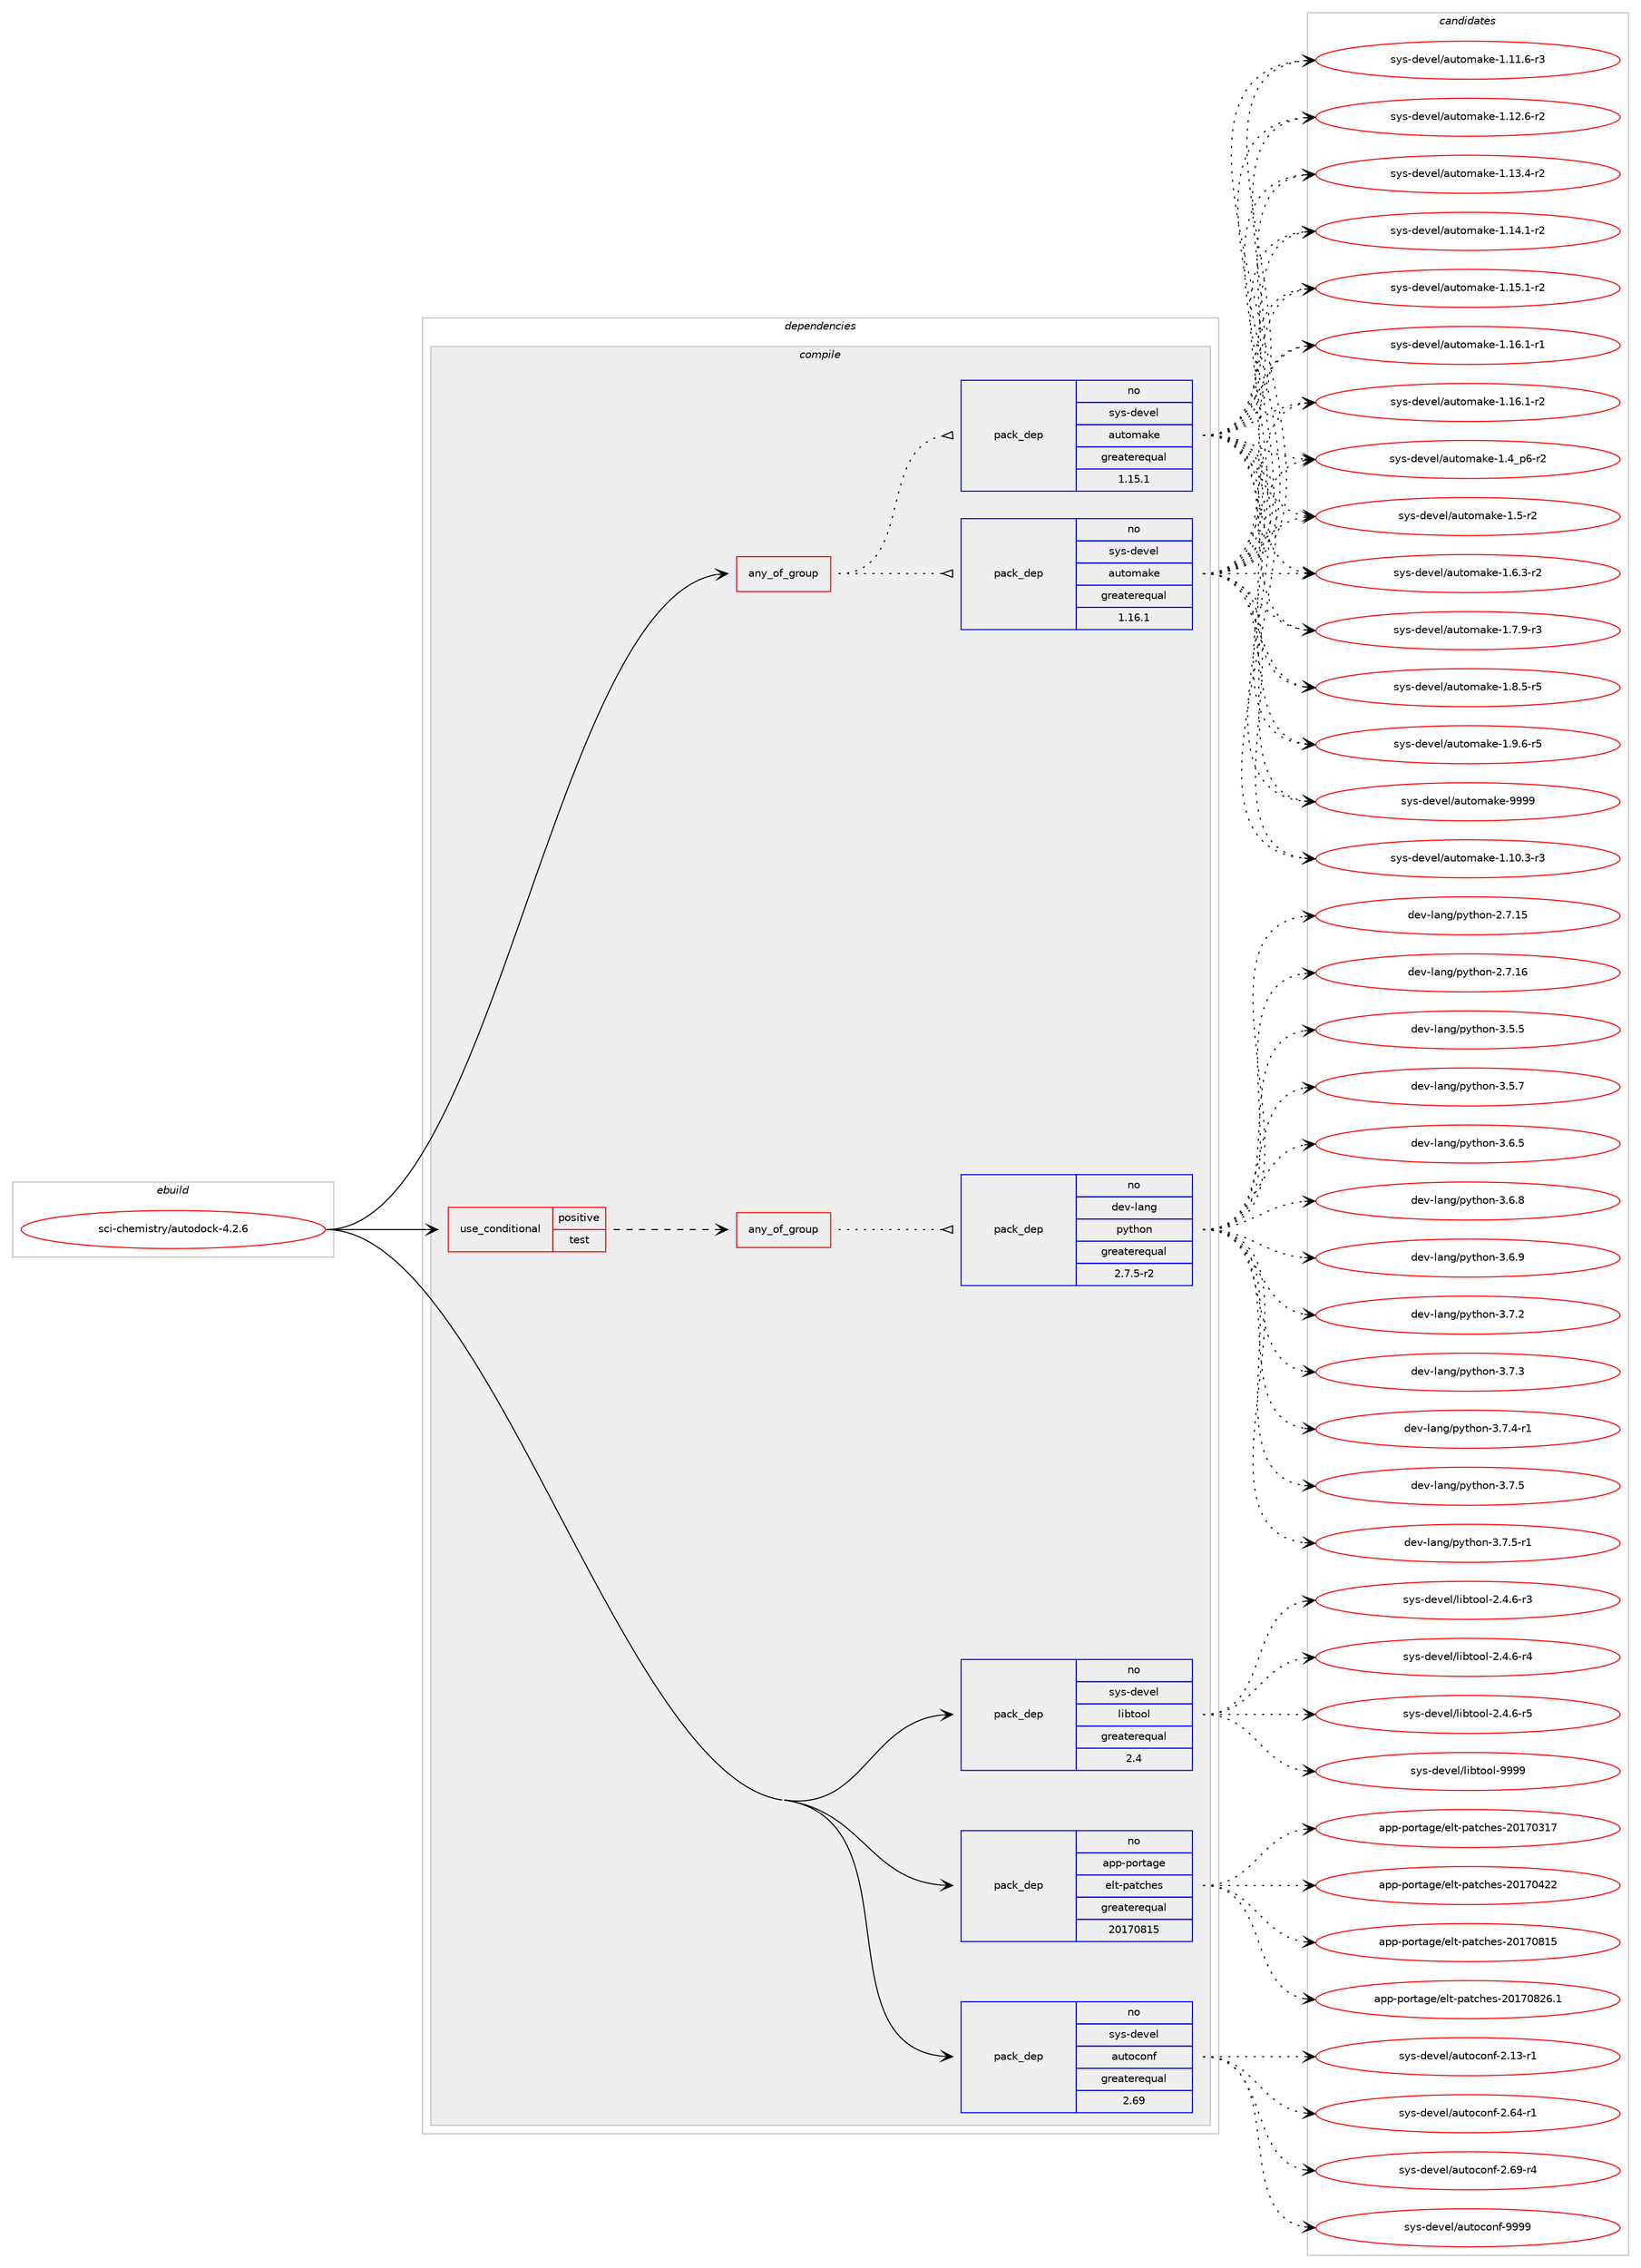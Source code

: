 digraph prolog {

# *************
# Graph options
# *************

newrank=true;
concentrate=true;
compound=true;
graph [rankdir=LR,fontname=Helvetica,fontsize=10,ranksep=1.5];#, ranksep=2.5, nodesep=0.2];
edge  [arrowhead=vee];
node  [fontname=Helvetica,fontsize=10];

# **********
# The ebuild
# **********

subgraph cluster_leftcol {
color=gray;
rank=same;
label=<<i>ebuild</i>>;
id [label="sci-chemistry/autodock-4.2.6", color=red, width=4, href="../sci-chemistry/autodock-4.2.6.svg"];
}

# ****************
# The dependencies
# ****************

subgraph cluster_midcol {
color=gray;
label=<<i>dependencies</i>>;
subgraph cluster_compile {
fillcolor="#eeeeee";
style=filled;
label=<<i>compile</i>>;
subgraph any14518 {
dependency851192 [label=<<TABLE BORDER="0" CELLBORDER="1" CELLSPACING="0" CELLPADDING="4"><TR><TD CELLPADDING="10">any_of_group</TD></TR></TABLE>>, shape=none, color=red];subgraph pack629286 {
dependency851193 [label=<<TABLE BORDER="0" CELLBORDER="1" CELLSPACING="0" CELLPADDING="4" WIDTH="220"><TR><TD ROWSPAN="6" CELLPADDING="30">pack_dep</TD></TR><TR><TD WIDTH="110">no</TD></TR><TR><TD>sys-devel</TD></TR><TR><TD>automake</TD></TR><TR><TD>greaterequal</TD></TR><TR><TD>1.16.1</TD></TR></TABLE>>, shape=none, color=blue];
}
dependency851192:e -> dependency851193:w [weight=20,style="dotted",arrowhead="oinv"];
subgraph pack629287 {
dependency851194 [label=<<TABLE BORDER="0" CELLBORDER="1" CELLSPACING="0" CELLPADDING="4" WIDTH="220"><TR><TD ROWSPAN="6" CELLPADDING="30">pack_dep</TD></TR><TR><TD WIDTH="110">no</TD></TR><TR><TD>sys-devel</TD></TR><TR><TD>automake</TD></TR><TR><TD>greaterequal</TD></TR><TR><TD>1.15.1</TD></TR></TABLE>>, shape=none, color=blue];
}
dependency851192:e -> dependency851194:w [weight=20,style="dotted",arrowhead="oinv"];
}
id:e -> dependency851192:w [weight=20,style="solid",arrowhead="vee"];
subgraph cond206880 {
dependency851195 [label=<<TABLE BORDER="0" CELLBORDER="1" CELLSPACING="0" CELLPADDING="4"><TR><TD ROWSPAN="3" CELLPADDING="10">use_conditional</TD></TR><TR><TD>positive</TD></TR><TR><TD>test</TD></TR></TABLE>>, shape=none, color=red];
subgraph any14519 {
dependency851196 [label=<<TABLE BORDER="0" CELLBORDER="1" CELLSPACING="0" CELLPADDING="4"><TR><TD CELLPADDING="10">any_of_group</TD></TR></TABLE>>, shape=none, color=red];subgraph pack629288 {
dependency851197 [label=<<TABLE BORDER="0" CELLBORDER="1" CELLSPACING="0" CELLPADDING="4" WIDTH="220"><TR><TD ROWSPAN="6" CELLPADDING="30">pack_dep</TD></TR><TR><TD WIDTH="110">no</TD></TR><TR><TD>dev-lang</TD></TR><TR><TD>python</TD></TR><TR><TD>greaterequal</TD></TR><TR><TD>2.7.5-r2</TD></TR></TABLE>>, shape=none, color=blue];
}
dependency851196:e -> dependency851197:w [weight=20,style="dotted",arrowhead="oinv"];
}
dependency851195:e -> dependency851196:w [weight=20,style="dashed",arrowhead="vee"];
}
id:e -> dependency851195:w [weight=20,style="solid",arrowhead="vee"];
subgraph pack629289 {
dependency851198 [label=<<TABLE BORDER="0" CELLBORDER="1" CELLSPACING="0" CELLPADDING="4" WIDTH="220"><TR><TD ROWSPAN="6" CELLPADDING="30">pack_dep</TD></TR><TR><TD WIDTH="110">no</TD></TR><TR><TD>app-portage</TD></TR><TR><TD>elt-patches</TD></TR><TR><TD>greaterequal</TD></TR><TR><TD>20170815</TD></TR></TABLE>>, shape=none, color=blue];
}
id:e -> dependency851198:w [weight=20,style="solid",arrowhead="vee"];
subgraph pack629290 {
dependency851199 [label=<<TABLE BORDER="0" CELLBORDER="1" CELLSPACING="0" CELLPADDING="4" WIDTH="220"><TR><TD ROWSPAN="6" CELLPADDING="30">pack_dep</TD></TR><TR><TD WIDTH="110">no</TD></TR><TR><TD>sys-devel</TD></TR><TR><TD>autoconf</TD></TR><TR><TD>greaterequal</TD></TR><TR><TD>2.69</TD></TR></TABLE>>, shape=none, color=blue];
}
id:e -> dependency851199:w [weight=20,style="solid",arrowhead="vee"];
subgraph pack629291 {
dependency851200 [label=<<TABLE BORDER="0" CELLBORDER="1" CELLSPACING="0" CELLPADDING="4" WIDTH="220"><TR><TD ROWSPAN="6" CELLPADDING="30">pack_dep</TD></TR><TR><TD WIDTH="110">no</TD></TR><TR><TD>sys-devel</TD></TR><TR><TD>libtool</TD></TR><TR><TD>greaterequal</TD></TR><TR><TD>2.4</TD></TR></TABLE>>, shape=none, color=blue];
}
id:e -> dependency851200:w [weight=20,style="solid",arrowhead="vee"];
}
subgraph cluster_compileandrun {
fillcolor="#eeeeee";
style=filled;
label=<<i>compile and run</i>>;
}
subgraph cluster_run {
fillcolor="#eeeeee";
style=filled;
label=<<i>run</i>>;
}
}

# **************
# The candidates
# **************

subgraph cluster_choices {
rank=same;
color=gray;
label=<<i>candidates</i>>;

subgraph choice629286 {
color=black;
nodesep=1;
choice11512111545100101118101108479711711611110997107101454946494846514511451 [label="sys-devel/automake-1.10.3-r3", color=red, width=4,href="../sys-devel/automake-1.10.3-r3.svg"];
choice11512111545100101118101108479711711611110997107101454946494946544511451 [label="sys-devel/automake-1.11.6-r3", color=red, width=4,href="../sys-devel/automake-1.11.6-r3.svg"];
choice11512111545100101118101108479711711611110997107101454946495046544511450 [label="sys-devel/automake-1.12.6-r2", color=red, width=4,href="../sys-devel/automake-1.12.6-r2.svg"];
choice11512111545100101118101108479711711611110997107101454946495146524511450 [label="sys-devel/automake-1.13.4-r2", color=red, width=4,href="../sys-devel/automake-1.13.4-r2.svg"];
choice11512111545100101118101108479711711611110997107101454946495246494511450 [label="sys-devel/automake-1.14.1-r2", color=red, width=4,href="../sys-devel/automake-1.14.1-r2.svg"];
choice11512111545100101118101108479711711611110997107101454946495346494511450 [label="sys-devel/automake-1.15.1-r2", color=red, width=4,href="../sys-devel/automake-1.15.1-r2.svg"];
choice11512111545100101118101108479711711611110997107101454946495446494511449 [label="sys-devel/automake-1.16.1-r1", color=red, width=4,href="../sys-devel/automake-1.16.1-r1.svg"];
choice11512111545100101118101108479711711611110997107101454946495446494511450 [label="sys-devel/automake-1.16.1-r2", color=red, width=4,href="../sys-devel/automake-1.16.1-r2.svg"];
choice115121115451001011181011084797117116111109971071014549465295112544511450 [label="sys-devel/automake-1.4_p6-r2", color=red, width=4,href="../sys-devel/automake-1.4_p6-r2.svg"];
choice11512111545100101118101108479711711611110997107101454946534511450 [label="sys-devel/automake-1.5-r2", color=red, width=4,href="../sys-devel/automake-1.5-r2.svg"];
choice115121115451001011181011084797117116111109971071014549465446514511450 [label="sys-devel/automake-1.6.3-r2", color=red, width=4,href="../sys-devel/automake-1.6.3-r2.svg"];
choice115121115451001011181011084797117116111109971071014549465546574511451 [label="sys-devel/automake-1.7.9-r3", color=red, width=4,href="../sys-devel/automake-1.7.9-r3.svg"];
choice115121115451001011181011084797117116111109971071014549465646534511453 [label="sys-devel/automake-1.8.5-r5", color=red, width=4,href="../sys-devel/automake-1.8.5-r5.svg"];
choice115121115451001011181011084797117116111109971071014549465746544511453 [label="sys-devel/automake-1.9.6-r5", color=red, width=4,href="../sys-devel/automake-1.9.6-r5.svg"];
choice115121115451001011181011084797117116111109971071014557575757 [label="sys-devel/automake-9999", color=red, width=4,href="../sys-devel/automake-9999.svg"];
dependency851193:e -> choice11512111545100101118101108479711711611110997107101454946494846514511451:w [style=dotted,weight="100"];
dependency851193:e -> choice11512111545100101118101108479711711611110997107101454946494946544511451:w [style=dotted,weight="100"];
dependency851193:e -> choice11512111545100101118101108479711711611110997107101454946495046544511450:w [style=dotted,weight="100"];
dependency851193:e -> choice11512111545100101118101108479711711611110997107101454946495146524511450:w [style=dotted,weight="100"];
dependency851193:e -> choice11512111545100101118101108479711711611110997107101454946495246494511450:w [style=dotted,weight="100"];
dependency851193:e -> choice11512111545100101118101108479711711611110997107101454946495346494511450:w [style=dotted,weight="100"];
dependency851193:e -> choice11512111545100101118101108479711711611110997107101454946495446494511449:w [style=dotted,weight="100"];
dependency851193:e -> choice11512111545100101118101108479711711611110997107101454946495446494511450:w [style=dotted,weight="100"];
dependency851193:e -> choice115121115451001011181011084797117116111109971071014549465295112544511450:w [style=dotted,weight="100"];
dependency851193:e -> choice11512111545100101118101108479711711611110997107101454946534511450:w [style=dotted,weight="100"];
dependency851193:e -> choice115121115451001011181011084797117116111109971071014549465446514511450:w [style=dotted,weight="100"];
dependency851193:e -> choice115121115451001011181011084797117116111109971071014549465546574511451:w [style=dotted,weight="100"];
dependency851193:e -> choice115121115451001011181011084797117116111109971071014549465646534511453:w [style=dotted,weight="100"];
dependency851193:e -> choice115121115451001011181011084797117116111109971071014549465746544511453:w [style=dotted,weight="100"];
dependency851193:e -> choice115121115451001011181011084797117116111109971071014557575757:w [style=dotted,weight="100"];
}
subgraph choice629287 {
color=black;
nodesep=1;
choice11512111545100101118101108479711711611110997107101454946494846514511451 [label="sys-devel/automake-1.10.3-r3", color=red, width=4,href="../sys-devel/automake-1.10.3-r3.svg"];
choice11512111545100101118101108479711711611110997107101454946494946544511451 [label="sys-devel/automake-1.11.6-r3", color=red, width=4,href="../sys-devel/automake-1.11.6-r3.svg"];
choice11512111545100101118101108479711711611110997107101454946495046544511450 [label="sys-devel/automake-1.12.6-r2", color=red, width=4,href="../sys-devel/automake-1.12.6-r2.svg"];
choice11512111545100101118101108479711711611110997107101454946495146524511450 [label="sys-devel/automake-1.13.4-r2", color=red, width=4,href="../sys-devel/automake-1.13.4-r2.svg"];
choice11512111545100101118101108479711711611110997107101454946495246494511450 [label="sys-devel/automake-1.14.1-r2", color=red, width=4,href="../sys-devel/automake-1.14.1-r2.svg"];
choice11512111545100101118101108479711711611110997107101454946495346494511450 [label="sys-devel/automake-1.15.1-r2", color=red, width=4,href="../sys-devel/automake-1.15.1-r2.svg"];
choice11512111545100101118101108479711711611110997107101454946495446494511449 [label="sys-devel/automake-1.16.1-r1", color=red, width=4,href="../sys-devel/automake-1.16.1-r1.svg"];
choice11512111545100101118101108479711711611110997107101454946495446494511450 [label="sys-devel/automake-1.16.1-r2", color=red, width=4,href="../sys-devel/automake-1.16.1-r2.svg"];
choice115121115451001011181011084797117116111109971071014549465295112544511450 [label="sys-devel/automake-1.4_p6-r2", color=red, width=4,href="../sys-devel/automake-1.4_p6-r2.svg"];
choice11512111545100101118101108479711711611110997107101454946534511450 [label="sys-devel/automake-1.5-r2", color=red, width=4,href="../sys-devel/automake-1.5-r2.svg"];
choice115121115451001011181011084797117116111109971071014549465446514511450 [label="sys-devel/automake-1.6.3-r2", color=red, width=4,href="../sys-devel/automake-1.6.3-r2.svg"];
choice115121115451001011181011084797117116111109971071014549465546574511451 [label="sys-devel/automake-1.7.9-r3", color=red, width=4,href="../sys-devel/automake-1.7.9-r3.svg"];
choice115121115451001011181011084797117116111109971071014549465646534511453 [label="sys-devel/automake-1.8.5-r5", color=red, width=4,href="../sys-devel/automake-1.8.5-r5.svg"];
choice115121115451001011181011084797117116111109971071014549465746544511453 [label="sys-devel/automake-1.9.6-r5", color=red, width=4,href="../sys-devel/automake-1.9.6-r5.svg"];
choice115121115451001011181011084797117116111109971071014557575757 [label="sys-devel/automake-9999", color=red, width=4,href="../sys-devel/automake-9999.svg"];
dependency851194:e -> choice11512111545100101118101108479711711611110997107101454946494846514511451:w [style=dotted,weight="100"];
dependency851194:e -> choice11512111545100101118101108479711711611110997107101454946494946544511451:w [style=dotted,weight="100"];
dependency851194:e -> choice11512111545100101118101108479711711611110997107101454946495046544511450:w [style=dotted,weight="100"];
dependency851194:e -> choice11512111545100101118101108479711711611110997107101454946495146524511450:w [style=dotted,weight="100"];
dependency851194:e -> choice11512111545100101118101108479711711611110997107101454946495246494511450:w [style=dotted,weight="100"];
dependency851194:e -> choice11512111545100101118101108479711711611110997107101454946495346494511450:w [style=dotted,weight="100"];
dependency851194:e -> choice11512111545100101118101108479711711611110997107101454946495446494511449:w [style=dotted,weight="100"];
dependency851194:e -> choice11512111545100101118101108479711711611110997107101454946495446494511450:w [style=dotted,weight="100"];
dependency851194:e -> choice115121115451001011181011084797117116111109971071014549465295112544511450:w [style=dotted,weight="100"];
dependency851194:e -> choice11512111545100101118101108479711711611110997107101454946534511450:w [style=dotted,weight="100"];
dependency851194:e -> choice115121115451001011181011084797117116111109971071014549465446514511450:w [style=dotted,weight="100"];
dependency851194:e -> choice115121115451001011181011084797117116111109971071014549465546574511451:w [style=dotted,weight="100"];
dependency851194:e -> choice115121115451001011181011084797117116111109971071014549465646534511453:w [style=dotted,weight="100"];
dependency851194:e -> choice115121115451001011181011084797117116111109971071014549465746544511453:w [style=dotted,weight="100"];
dependency851194:e -> choice115121115451001011181011084797117116111109971071014557575757:w [style=dotted,weight="100"];
}
subgraph choice629288 {
color=black;
nodesep=1;
choice10010111845108971101034711212111610411111045504655464953 [label="dev-lang/python-2.7.15", color=red, width=4,href="../dev-lang/python-2.7.15.svg"];
choice10010111845108971101034711212111610411111045504655464954 [label="dev-lang/python-2.7.16", color=red, width=4,href="../dev-lang/python-2.7.16.svg"];
choice100101118451089711010347112121116104111110455146534653 [label="dev-lang/python-3.5.5", color=red, width=4,href="../dev-lang/python-3.5.5.svg"];
choice100101118451089711010347112121116104111110455146534655 [label="dev-lang/python-3.5.7", color=red, width=4,href="../dev-lang/python-3.5.7.svg"];
choice100101118451089711010347112121116104111110455146544653 [label="dev-lang/python-3.6.5", color=red, width=4,href="../dev-lang/python-3.6.5.svg"];
choice100101118451089711010347112121116104111110455146544656 [label="dev-lang/python-3.6.8", color=red, width=4,href="../dev-lang/python-3.6.8.svg"];
choice100101118451089711010347112121116104111110455146544657 [label="dev-lang/python-3.6.9", color=red, width=4,href="../dev-lang/python-3.6.9.svg"];
choice100101118451089711010347112121116104111110455146554650 [label="dev-lang/python-3.7.2", color=red, width=4,href="../dev-lang/python-3.7.2.svg"];
choice100101118451089711010347112121116104111110455146554651 [label="dev-lang/python-3.7.3", color=red, width=4,href="../dev-lang/python-3.7.3.svg"];
choice1001011184510897110103471121211161041111104551465546524511449 [label="dev-lang/python-3.7.4-r1", color=red, width=4,href="../dev-lang/python-3.7.4-r1.svg"];
choice100101118451089711010347112121116104111110455146554653 [label="dev-lang/python-3.7.5", color=red, width=4,href="../dev-lang/python-3.7.5.svg"];
choice1001011184510897110103471121211161041111104551465546534511449 [label="dev-lang/python-3.7.5-r1", color=red, width=4,href="../dev-lang/python-3.7.5-r1.svg"];
dependency851197:e -> choice10010111845108971101034711212111610411111045504655464953:w [style=dotted,weight="100"];
dependency851197:e -> choice10010111845108971101034711212111610411111045504655464954:w [style=dotted,weight="100"];
dependency851197:e -> choice100101118451089711010347112121116104111110455146534653:w [style=dotted,weight="100"];
dependency851197:e -> choice100101118451089711010347112121116104111110455146534655:w [style=dotted,weight="100"];
dependency851197:e -> choice100101118451089711010347112121116104111110455146544653:w [style=dotted,weight="100"];
dependency851197:e -> choice100101118451089711010347112121116104111110455146544656:w [style=dotted,weight="100"];
dependency851197:e -> choice100101118451089711010347112121116104111110455146544657:w [style=dotted,weight="100"];
dependency851197:e -> choice100101118451089711010347112121116104111110455146554650:w [style=dotted,weight="100"];
dependency851197:e -> choice100101118451089711010347112121116104111110455146554651:w [style=dotted,weight="100"];
dependency851197:e -> choice1001011184510897110103471121211161041111104551465546524511449:w [style=dotted,weight="100"];
dependency851197:e -> choice100101118451089711010347112121116104111110455146554653:w [style=dotted,weight="100"];
dependency851197:e -> choice1001011184510897110103471121211161041111104551465546534511449:w [style=dotted,weight="100"];
}
subgraph choice629289 {
color=black;
nodesep=1;
choice97112112451121111141169710310147101108116451129711699104101115455048495548514955 [label="app-portage/elt-patches-20170317", color=red, width=4,href="../app-portage/elt-patches-20170317.svg"];
choice97112112451121111141169710310147101108116451129711699104101115455048495548525050 [label="app-portage/elt-patches-20170422", color=red, width=4,href="../app-portage/elt-patches-20170422.svg"];
choice97112112451121111141169710310147101108116451129711699104101115455048495548564953 [label="app-portage/elt-patches-20170815", color=red, width=4,href="../app-portage/elt-patches-20170815.svg"];
choice971121124511211111411697103101471011081164511297116991041011154550484955485650544649 [label="app-portage/elt-patches-20170826.1", color=red, width=4,href="../app-portage/elt-patches-20170826.1.svg"];
dependency851198:e -> choice97112112451121111141169710310147101108116451129711699104101115455048495548514955:w [style=dotted,weight="100"];
dependency851198:e -> choice97112112451121111141169710310147101108116451129711699104101115455048495548525050:w [style=dotted,weight="100"];
dependency851198:e -> choice97112112451121111141169710310147101108116451129711699104101115455048495548564953:w [style=dotted,weight="100"];
dependency851198:e -> choice971121124511211111411697103101471011081164511297116991041011154550484955485650544649:w [style=dotted,weight="100"];
}
subgraph choice629290 {
color=black;
nodesep=1;
choice1151211154510010111810110847971171161119911111010245504649514511449 [label="sys-devel/autoconf-2.13-r1", color=red, width=4,href="../sys-devel/autoconf-2.13-r1.svg"];
choice1151211154510010111810110847971171161119911111010245504654524511449 [label="sys-devel/autoconf-2.64-r1", color=red, width=4,href="../sys-devel/autoconf-2.64-r1.svg"];
choice1151211154510010111810110847971171161119911111010245504654574511452 [label="sys-devel/autoconf-2.69-r4", color=red, width=4,href="../sys-devel/autoconf-2.69-r4.svg"];
choice115121115451001011181011084797117116111991111101024557575757 [label="sys-devel/autoconf-9999", color=red, width=4,href="../sys-devel/autoconf-9999.svg"];
dependency851199:e -> choice1151211154510010111810110847971171161119911111010245504649514511449:w [style=dotted,weight="100"];
dependency851199:e -> choice1151211154510010111810110847971171161119911111010245504654524511449:w [style=dotted,weight="100"];
dependency851199:e -> choice1151211154510010111810110847971171161119911111010245504654574511452:w [style=dotted,weight="100"];
dependency851199:e -> choice115121115451001011181011084797117116111991111101024557575757:w [style=dotted,weight="100"];
}
subgraph choice629291 {
color=black;
nodesep=1;
choice1151211154510010111810110847108105981161111111084550465246544511451 [label="sys-devel/libtool-2.4.6-r3", color=red, width=4,href="../sys-devel/libtool-2.4.6-r3.svg"];
choice1151211154510010111810110847108105981161111111084550465246544511452 [label="sys-devel/libtool-2.4.6-r4", color=red, width=4,href="../sys-devel/libtool-2.4.6-r4.svg"];
choice1151211154510010111810110847108105981161111111084550465246544511453 [label="sys-devel/libtool-2.4.6-r5", color=red, width=4,href="../sys-devel/libtool-2.4.6-r5.svg"];
choice1151211154510010111810110847108105981161111111084557575757 [label="sys-devel/libtool-9999", color=red, width=4,href="../sys-devel/libtool-9999.svg"];
dependency851200:e -> choice1151211154510010111810110847108105981161111111084550465246544511451:w [style=dotted,weight="100"];
dependency851200:e -> choice1151211154510010111810110847108105981161111111084550465246544511452:w [style=dotted,weight="100"];
dependency851200:e -> choice1151211154510010111810110847108105981161111111084550465246544511453:w [style=dotted,weight="100"];
dependency851200:e -> choice1151211154510010111810110847108105981161111111084557575757:w [style=dotted,weight="100"];
}
}

}
